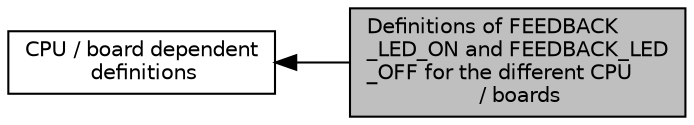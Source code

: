 digraph "Definitions of FEEDBACK_LED_ON and FEEDBACK_LED_OFF for the different CPU / boards"
{
  edge [fontname="Helvetica",fontsize="10",labelfontname="Helvetica",labelfontsize="10"];
  node [fontname="Helvetica",fontsize="10",shape=box];
  rankdir=LR;
  Node1 [label="Definitions of FEEDBACK\l_LED_ON and FEEDBACK_LED\l_OFF for the different CPU\l / boards",height=0.2,width=0.4,color="black", fillcolor="grey75", style="filled", fontcolor="black",tooltip=" "];
  Node2 [label="CPU / board dependent\l definitions",height=0.2,width=0.4,color="black", fillcolor="white", style="filled",URL="$group___hardware_dependencies.html",tooltip=" "];
  Node2->Node1 [shape=plaintext, dir="back", style="solid"];
}
